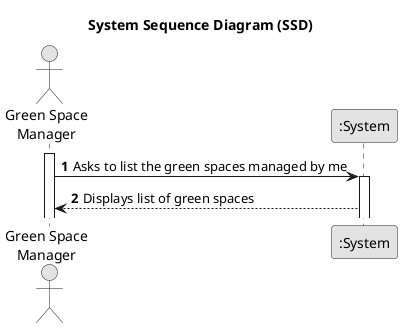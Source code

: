 @startuml
skinparam monochrome true
skinparam packageStyle rectangle
skinparam shadowing false

title System Sequence Diagram (SSD)

autonumber

actor "Green Space\nManager" as HRM
participant ":System" as System

activate HRM

    HRM -> System : Asks to list the green spaces managed by me
    activate System
        System --> HRM : Displays list of green spaces


@enduml